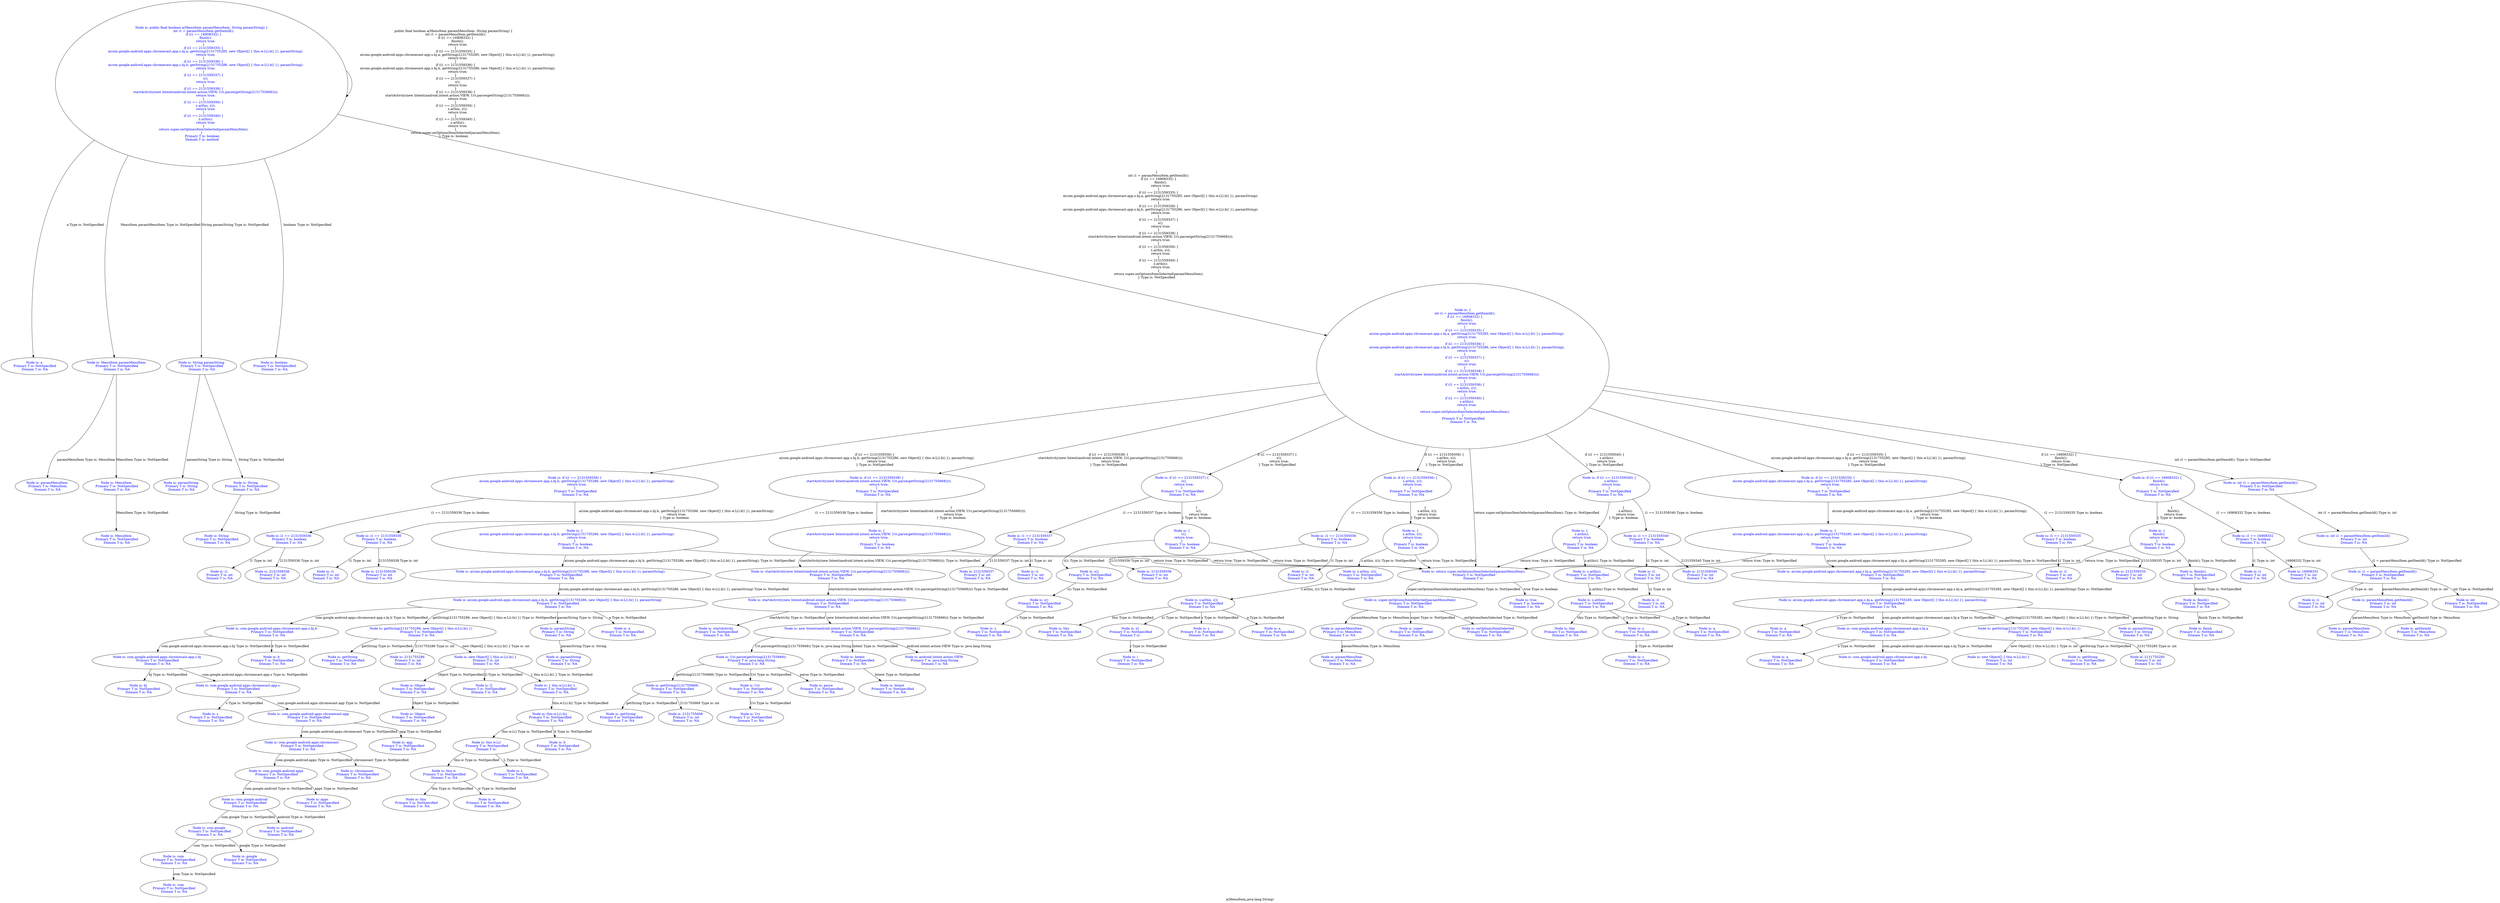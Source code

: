 digraph "a(MenuItem,java.lang.String)" {
 label="a(MenuItem,java.lang.String)"
{
 node [shape=box]} 
3404 -> 3404[label="public final boolean a(MenuItem paramMenuItem, String paramString) {
    int i1 = paramMenuItem.getItemId();
    if (i1 == 16908332) {
        finish();
        return true;
    }
    if (i1 == 2131559335) {
        a(com.google.android.apps.chromecast.app.s.bj.a, getString(2131755285, new Object[] { this.w.L().b() }), paramString);
        return true;
    }
    if (i1 == 2131559336) {
        a(com.google.android.apps.chromecast.app.s.bj.b, getString(2131755286, new Object[] { this.w.L().b() }), paramString);
        return true;
    }
    if (i1 == 2131559337) {
        s();
        return true;
    }
    if (i1 == 2131559338) {
        startActivity(new Intent(android.intent.action.VIEW, Uri.parse(getString(2131755668))));
        return true;
    }
    if (i1 == 2131559356) {
        z.a(this, i());
        return true;
    }
    if (i1 == 2131559340) {
        z.a(this);
        return true;
    }
    return super.onOptionsItemSelected(paramMenuItem);
} Type is: boolean"];
3404[label="Node is: public final boolean a(MenuItem paramMenuItem, String paramString) {
    int i1 = paramMenuItem.getItemId();
    if (i1 == 16908332) {
        finish();
        return true;
    }
    if (i1 == 2131559335) {
        a(com.google.android.apps.chromecast.app.s.bj.a, getString(2131755285, new Object[] { this.w.L().b() }), paramString);
        return true;
    }
    if (i1 == 2131559336) {
        a(com.google.android.apps.chromecast.app.s.bj.b, getString(2131755286, new Object[] { this.w.L().b() }), paramString);
        return true;
    }
    if (i1 == 2131559337) {
        s();
        return true;
    }
    if (i1 == 2131559338) {
        startActivity(new Intent(android.intent.action.VIEW, Uri.parse(getString(2131755668))));
        return true;
    }
    if (i1 == 2131559356) {
        z.a(this, i());
        return true;
    }
    if (i1 == 2131559340) {
        z.a(this);
        return true;
    }
    return super.onOptionsItemSelected(paramMenuItem);
}
 Primary T is: boolean
 Domain T is: method",fontcolor="blue"];
  3404 -> 3405[label="a Type is: NotSpecified"];
3405[label="Node is: a
 Primary T is: NotSpecified
 Domain T is: NA",fontcolor="blue"];
  3404 -> 3406[label="MenuItem paramMenuItem Type is: NotSpecified"];
3406[label="Node is: MenuItem paramMenuItem
 Primary T is: NotSpecified
 Domain T is: NA",fontcolor="blue"];
  3406 -> 3407[label="MenuItem Type is: NotSpecified"];
3407[label="Node is: MenuItem
 Primary T is: NotSpecified
 Domain T is: NA",fontcolor="blue"];
  3407 -> 3408[label="MenuItem Type is: NotSpecified"];
3408[label="Node is: MenuItem
 Primary T is: NotSpecified
 Domain T is: NA",fontcolor="blue"];
  3406 -> 3409[label="paramMenuItem Type is: MenuItem"];
3409[label="Node is: paramMenuItem
 Primary T is: MenuItem
 Domain T is: NA",fontcolor="blue"];
  3404 -> 3410[label="String paramString Type is: NotSpecified"];
3410[label="Node is: String paramString
 Primary T is: NotSpecified
 Domain T is: NA",fontcolor="blue"];
  3410 -> 3411[label="String Type is: NotSpecified"];
3411[label="Node is: String
 Primary T is: NotSpecified
 Domain T is: NA",fontcolor="blue"];
  3411 -> 3412[label="String Type is: NotSpecified"];
3412[label="Node is: String
 Primary T is: NotSpecified
 Domain T is: NA",fontcolor="blue"];
  3410 -> 3413[label="paramString Type is: String"];
3413[label="Node is: paramString
 Primary T is: String
 Domain T is: NA",fontcolor="blue"];
  3404 -> 3414[label="boolean Type is: NotSpecified"];
3414[label="Node is: boolean
 Primary T is: NotSpecified
 Domain T is: NA",fontcolor="blue"];
  3404 -> 3415[label="{
    int i1 = paramMenuItem.getItemId();
    if (i1 == 16908332) {
        finish();
        return true;
    }
    if (i1 == 2131559335) {
        a(com.google.android.apps.chromecast.app.s.bj.a, getString(2131755285, new Object[] { this.w.L().b() }), paramString);
        return true;
    }
    if (i1 == 2131559336) {
        a(com.google.android.apps.chromecast.app.s.bj.b, getString(2131755286, new Object[] { this.w.L().b() }), paramString);
        return true;
    }
    if (i1 == 2131559337) {
        s();
        return true;
    }
    if (i1 == 2131559338) {
        startActivity(new Intent(android.intent.action.VIEW, Uri.parse(getString(2131755668))));
        return true;
    }
    if (i1 == 2131559356) {
        z.a(this, i());
        return true;
    }
    if (i1 == 2131559340) {
        z.a(this);
        return true;
    }
    return super.onOptionsItemSelected(paramMenuItem);
} Type is: NotSpecified"];
3415[label="Node is: {
    int i1 = paramMenuItem.getItemId();
    if (i1 == 16908332) {
        finish();
        return true;
    }
    if (i1 == 2131559335) {
        a(com.google.android.apps.chromecast.app.s.bj.a, getString(2131755285, new Object[] { this.w.L().b() }), paramString);
        return true;
    }
    if (i1 == 2131559336) {
        a(com.google.android.apps.chromecast.app.s.bj.b, getString(2131755286, new Object[] { this.w.L().b() }), paramString);
        return true;
    }
    if (i1 == 2131559337) {
        s();
        return true;
    }
    if (i1 == 2131559338) {
        startActivity(new Intent(android.intent.action.VIEW, Uri.parse(getString(2131755668))));
        return true;
    }
    if (i1 == 2131559356) {
        z.a(this, i());
        return true;
    }
    if (i1 == 2131559340) {
        z.a(this);
        return true;
    }
    return super.onOptionsItemSelected(paramMenuItem);
}
 Primary T is: NotSpecified
 Domain T is: NA",fontcolor="blue"];
  3415 -> 3416[label="int i1 = paramMenuItem.getItemId(); Type is: NotSpecified"];
3416[label="Node is: int i1 = paramMenuItem.getItemId();
 Primary T is: NotSpecified
 Domain T is: NA",fontcolor="blue"];
  3416 -> 3417[label="int i1 = paramMenuItem.getItemId() Type is: int"];
3417[label="Node is: int i1 = paramMenuItem.getItemId()
 Primary T is: int
 Domain T is: NA",fontcolor="blue"];
  3417 -> 3418[label="i1 = paramMenuItem.getItemId() Type is: NotSpecified"];
3418[label="Node is: i1 = paramMenuItem.getItemId()
 Primary T is: NotSpecified
 Domain T is: NA",fontcolor="blue"];
  3418 -> 3419[label="int Type is: NotSpecified"];
3419[label="Node is: int
 Primary T is: NotSpecified
 Domain T is: NA",fontcolor="blue"];
  3418 -> 3420[label="i1 Type is: int"];
3420[label="Node is: i1
 Primary T is: int
 Domain T is: NA",fontcolor="blue"];
  3418 -> 3421[label="paramMenuItem.getItemId() Type is: int"];
3421[label="Node is: paramMenuItem.getItemId()
 Primary T is: int
 Domain T is: NA",fontcolor="blue"];
  3421 -> 3422[label="paramMenuItem Type is: MenuItem"];
3422[label="Node is: paramMenuItem
 Primary T is: MenuItem
 Domain T is: NA",fontcolor="blue"];
  3595 -> 3596[label="paramMenuItem Type is: MenuItem"];
3596[label="Node is: paramMenuItem
 Primary T is: MenuItem
 Domain T is: NA",fontcolor="blue"];
  3421 -> 3424[label="getItemId Type is: MenuItem"];
3424[label="Node is: getItemId
 Primary T is: MenuItem
 Domain T is: NA",fontcolor="blue"];
  3415 -> 3425[label="if (i1 == 16908332) {
    finish();
    return true;
} Type is: NotSpecified"];
3425[label="Node is: if (i1 == 16908332) {
    finish();
    return true;
}
 Primary T is: NotSpecified
 Domain T is: NA",fontcolor="blue"];
  3425 -> 3426[label="i1 == 16908332 Type is: boolean"];
3426[label="Node is: i1 == 16908332
 Primary T is: boolean
 Domain T is: NA",fontcolor="blue"];
  3426 -> 3427[label="i1 Type is: int"];
3427[label="Node is: i1
 Primary T is: int
 Domain T is: NA",fontcolor="blue"];
  3579 -> 3580[label="i1 Type is: int"];
3580[label="Node is: i1
 Primary T is: int
 Domain T is: NA",fontcolor="blue"];
  3426 -> 3429[label="16908332 Type is: int"];
3429[label="Node is: 16908332
 Primary T is: int
 Domain T is: NA",fontcolor="blue"];
  3425 -> 3430[label="{
    finish();
    return true;
} Type is: boolean"];
3430[label="Node is: {
    finish();
    return true;
}
 Primary T is: boolean
 Domain T is: NA",fontcolor="blue"];
  3430 -> 3431[label="finish(); Type is: NotSpecified"];
3431[label="Node is: finish();
 Primary T is: NotSpecified
 Domain T is: NA",fontcolor="blue"];
  3431 -> 3432[label="finish() Type is: NotSpecified"];
3432[label="Node is: finish()
 Primary T is: NotSpecified
 Domain T is: NA",fontcolor="blue"];
  3432 -> 3433[label="finish Type is: NotSpecified"];
3433[label="Node is: finish
 Primary T is: NotSpecified
 Domain T is: NA",fontcolor="blue"];
  3430 -> null[label="return true; Type is: NotSpecified"];
null[label="Node is: return true;
 Primary T is: NotSpecified
 Domain T is: ",fontcolor="blue"];
  null -> 3590[label="true Type is: boolean"];
3590[label="Node is: true
 Primary T is: boolean
 Domain T is: NA",fontcolor="blue"];
  3415 -> 3436[label="if (i1 == 2131559335) {
    a(com.google.android.apps.chromecast.app.s.bj.a, getString(2131755285, new Object[] { this.w.L().b() }), paramString);
    return true;
} Type is: NotSpecified"];
3436[label="Node is: if (i1 == 2131559335) {
    a(com.google.android.apps.chromecast.app.s.bj.a, getString(2131755285, new Object[] { this.w.L().b() }), paramString);
    return true;
}
 Primary T is: NotSpecified
 Domain T is: NA",fontcolor="blue"];
  3436 -> 3437[label="i1 == 2131559335 Type is: boolean"];
3437[label="Node is: i1 == 2131559335
 Primary T is: boolean
 Domain T is: NA",fontcolor="blue"];
  3437 -> 3438[label="i1 Type is: int"];
3438[label="Node is: i1
 Primary T is: int
 Domain T is: NA",fontcolor="blue"];
  3437 -> 3440[label="2131559335 Type is: int"];
3440[label="Node is: 2131559335
 Primary T is: int
 Domain T is: NA",fontcolor="blue"];
  3436 -> 3441[label="{
    a(com.google.android.apps.chromecast.app.s.bj.a, getString(2131755285, new Object[] { this.w.L().b() }), paramString);
    return true;
} Type is: boolean"];
3441[label="Node is: {
    a(com.google.android.apps.chromecast.app.s.bj.a, getString(2131755285, new Object[] { this.w.L().b() }), paramString);
    return true;
}
 Primary T is: boolean
 Domain T is: NA",fontcolor="blue"];
  3441 -> 3442[label="a(com.google.android.apps.chromecast.app.s.bj.a, getString(2131755285, new Object[] { this.w.L().b() }), paramString); Type is: NotSpecified"];
3442[label="Node is: a(com.google.android.apps.chromecast.app.s.bj.a, getString(2131755285, new Object[] { this.w.L().b() }), paramString);
 Primary T is: NotSpecified
 Domain T is: NA",fontcolor="blue"];
  3442 -> 3443[label="a(com.google.android.apps.chromecast.app.s.bj.a, getString(2131755285, new Object[] { this.w.L().b() }), paramString) Type is: NotSpecified"];
3443[label="Node is: a(com.google.android.apps.chromecast.app.s.bj.a, getString(2131755285, new Object[] { this.w.L().b() }), paramString)
 Primary T is: NotSpecified
 Domain T is: NA",fontcolor="blue"];
  3443 -> 3444[label="a Type is: NotSpecified"];
3444[label="Node is: a
 Primary T is: NotSpecified
 Domain T is: NA",fontcolor="blue"];
  3443 -> 3445[label="com.google.android.apps.chromecast.app.s.bj.a Type is: NotSpecified"];
3445[label="Node is: com.google.android.apps.chromecast.app.s.bj.a
 Primary T is: NotSpecified
 Domain T is: NA",fontcolor="blue"];
  3445 -> 3446[label="com.google.android.apps.chromecast.app.s.bj Type is: NotSpecified"];
3446[label="Node is: com.google.android.apps.chromecast.app.s.bj
 Primary T is: NotSpecified
 Domain T is: NA",fontcolor="blue"];
  3492 -> 3493[label="com.google.android.apps.chromecast.app.s Type is: NotSpecified"];
3493[label="Node is: com.google.android.apps.chromecast.app.s
 Primary T is: NotSpecified
 Domain T is: NA",fontcolor="blue"];
  3493 -> 3494[label="com.google.android.apps.chromecast.app Type is: NotSpecified"];
3494[label="Node is: com.google.android.apps.chromecast.app
 Primary T is: NotSpecified
 Domain T is: NA",fontcolor="blue"];
  3494 -> 3495[label="com.google.android.apps.chromecast Type is: NotSpecified"];
3495[label="Node is: com.google.android.apps.chromecast
 Primary T is: NotSpecified
 Domain T is: NA",fontcolor="blue"];
  3495 -> 3496[label="com.google.android.apps Type is: NotSpecified"];
3496[label="Node is: com.google.android.apps
 Primary T is: NotSpecified
 Domain T is: NA",fontcolor="blue"];
  3496 -> 3497[label="com.google.android Type is: NotSpecified"];
3497[label="Node is: com.google.android
 Primary T is: NotSpecified
 Domain T is: NA",fontcolor="blue"];
  3497 -> 3498[label="com.google Type is: NotSpecified"];
3498[label="Node is: com.google
 Primary T is: NotSpecified
 Domain T is: NA",fontcolor="blue"];
  3498 -> 3499[label="com Type is: NotSpecified"];
3499[label="Node is: com
 Primary T is: NotSpecified
 Domain T is: NA",fontcolor="blue"];
  3499 -> 3500[label="com Type is: NotSpecified"];
3500[label="Node is: com
 Primary T is: NotSpecified
 Domain T is: NA",fontcolor="blue"];
  3498 -> 3501[label="google Type is: NotSpecified"];
3501[label="Node is: google
 Primary T is: NotSpecified
 Domain T is: NA",fontcolor="blue"];
  3497 -> 3502[label="android Type is: NotSpecified"];
3502[label="Node is: android
 Primary T is: NotSpecified
 Domain T is: NA",fontcolor="blue"];
  3496 -> 3503[label="apps Type is: NotSpecified"];
3503[label="Node is: apps
 Primary T is: NotSpecified
 Domain T is: NA",fontcolor="blue"];
  3495 -> 3504[label="chromecast Type is: NotSpecified"];
3504[label="Node is: chromecast
 Primary T is: NotSpecified
 Domain T is: NA",fontcolor="blue"];
  3494 -> 3505[label="app Type is: NotSpecified"];
3505[label="Node is: app
 Primary T is: NotSpecified
 Domain T is: NA",fontcolor="blue"];
  3493 -> 3506[label="s Type is: NotSpecified"];
3506[label="Node is: s
 Primary T is: NotSpecified
 Domain T is: NA",fontcolor="blue"];
  3492 -> 3507[label="bj Type is: NotSpecified"];
3507[label="Node is: bj
 Primary T is: NotSpecified
 Domain T is: NA",fontcolor="blue"];
  3445 -> 3462[label="a Type is: NotSpecified"];
3462[label="Node is: a
 Primary T is: NotSpecified
 Domain T is: NA",fontcolor="blue"];
  3443 -> 3463[label="getString(2131755285, new Object[] { this.w.L().b() }) Type is: NotSpecified"];
3463[label="Node is: getString(2131755285, new Object[] { this.w.L().b() })
 Primary T is: NotSpecified
 Domain T is: NA",fontcolor="blue"];
  3463 -> 3464[label="getString Type is: NotSpecified"];
3464[label="Node is: getString
 Primary T is: NotSpecified
 Domain T is: NA",fontcolor="blue"];
  3463 -> 3465[label="2131755285 Type is: int"];
3465[label="Node is: 2131755285
 Primary T is: int
 Domain T is: NA",fontcolor="blue"];
  3463 -> 3466[label="new Object[] { this.w.L().b() } Type is: int"];
3466[label="Node is: new Object[] { this.w.L().b() }
 Primary T is: int
 Domain T is: NA",fontcolor="blue"];
  3512 -> 3513[label="Object Type is: NotSpecified"];
3513[label="Node is: Object
 Primary T is: NotSpecified
 Domain T is: NA",fontcolor="blue"];
  3513 -> 3514[label="Object Type is: NotSpecified"];
3514[label="Node is: Object
 Primary T is: NotSpecified
 Domain T is: NA",fontcolor="blue"];
  3512 -> 3515[label="[] Type is: NotSpecified"];
3515[label="Node is: []
 Primary T is: NotSpecified
 Domain T is: NA",fontcolor="blue"];
  3512 -> 3516[label="{ this.w.L().b() } Type is: NotSpecified"];
3516[label="Node is: { this.w.L().b() }
 Primary T is: NotSpecified
 Domain T is: NA",fontcolor="blue"];
  3516 -> 3517[label="this.w.L().b() Type is: NotSpecified"];
3517[label="Node is: this.w.L().b()
 Primary T is: NotSpecified
 Domain T is: NA",fontcolor="blue"];
  3517 -> 3518[label="this.w.L() Type is: NotSpecified"];
3518[label="Node is: this.w.L()
 Primary T is: NotSpecified
 Domain T is: ",fontcolor="blue"];
  3518 -> 3519[label="this.w Type is: NotSpecified"];
3519[label="Node is: this.w
 Primary T is: NotSpecified
 Domain T is: NA",fontcolor="blue"];
  3519 -> 3520[label="this Type is: NotSpecified"];
3520[label="Node is: this
 Primary T is: NotSpecified
 Domain T is: NA",fontcolor="blue"];
  3519 -> 3521[label="w Type is: NotSpecified"];
3521[label="Node is: w
 Primary T is: NotSpecified
 Domain T is: NA",fontcolor="blue"];
  3518 -> 3522[label="L Type is: NotSpecified"];
3522[label="Node is: L
 Primary T is: NotSpecified
 Domain T is: NA",fontcolor="blue"];
  3517 -> 3523[label="b Type is: NotSpecified"];
3523[label="Node is: b
 Primary T is: NotSpecified
 Domain T is: NA",fontcolor="blue"];
  3443 -> 3478[label="paramString Type is: String"];
3478[label="Node is: paramString
 Primary T is: String
 Domain T is: NA",fontcolor="blue"];
  3524 -> 3525[label="paramString Type is: String"];
3525[label="Node is: paramString
 Primary T is: String
 Domain T is: NA",fontcolor="blue"];
  3441 -> null[label="return true; Type is: NotSpecified"];
null[label="Node is: return true;
 Primary T is: NotSpecified
 Domain T is: ",fontcolor="blue"];
  3415 -> 3482[label="if (i1 == 2131559336) {
    a(com.google.android.apps.chromecast.app.s.bj.b, getString(2131755286, new Object[] { this.w.L().b() }), paramString);
    return true;
} Type is: NotSpecified"];
3482[label="Node is: if (i1 == 2131559336) {
    a(com.google.android.apps.chromecast.app.s.bj.b, getString(2131755286, new Object[] { this.w.L().b() }), paramString);
    return true;
}
 Primary T is: NotSpecified
 Domain T is: NA",fontcolor="blue"];
  3482 -> 3483[label="i1 == 2131559336 Type is: boolean"];
3483[label="Node is: i1 == 2131559336
 Primary T is: boolean
 Domain T is: NA",fontcolor="blue"];
  3483 -> 3484[label="i1 Type is: int"];
3484[label="Node is: i1
 Primary T is: int
 Domain T is: NA",fontcolor="blue"];
  3483 -> 3486[label="2131559336 Type is: int"];
3486[label="Node is: 2131559336
 Primary T is: int
 Domain T is: NA",fontcolor="blue"];
  3482 -> 3487[label="{
    a(com.google.android.apps.chromecast.app.s.bj.b, getString(2131755286, new Object[] { this.w.L().b() }), paramString);
    return true;
} Type is: boolean"];
3487[label="Node is: {
    a(com.google.android.apps.chromecast.app.s.bj.b, getString(2131755286, new Object[] { this.w.L().b() }), paramString);
    return true;
}
 Primary T is: boolean
 Domain T is: NA",fontcolor="blue"];
  3487 -> 3488[label="a(com.google.android.apps.chromecast.app.s.bj.b, getString(2131755286, new Object[] { this.w.L().b() }), paramString); Type is: NotSpecified"];
3488[label="Node is: a(com.google.android.apps.chromecast.app.s.bj.b, getString(2131755286, new Object[] { this.w.L().b() }), paramString);
 Primary T is: NotSpecified
 Domain T is: NA",fontcolor="blue"];
  3488 -> 3489[label="a(com.google.android.apps.chromecast.app.s.bj.b, getString(2131755286, new Object[] { this.w.L().b() }), paramString) Type is: NotSpecified"];
3489[label="Node is: a(com.google.android.apps.chromecast.app.s.bj.b, getString(2131755286, new Object[] { this.w.L().b() }), paramString)
 Primary T is: NotSpecified
 Domain T is: NA",fontcolor="blue"];
  3489 -> 3490[label="a Type is: NotSpecified"];
3490[label="Node is: a
 Primary T is: NotSpecified
 Domain T is: NA",fontcolor="blue"];
  3489 -> 3491[label="com.google.android.apps.chromecast.app.s.bj.b Type is: NotSpecified"];
3491[label="Node is: com.google.android.apps.chromecast.app.s.bj.b
 Primary T is: NotSpecified
 Domain T is: NA",fontcolor="blue"];
  3491 -> 3492[label="com.google.android.apps.chromecast.app.s.bj Type is: NotSpecified"];
3492[label="Node is: com.google.android.apps.chromecast.app.s.bj
 Primary T is: NotSpecified
 Domain T is: NA",fontcolor="blue"];
  3491 -> 3508[label="b Type is: NotSpecified"];
3508[label="Node is: b
 Primary T is: NotSpecified
 Domain T is: NA",fontcolor="blue"];
  3489 -> 3509[label="getString(2131755286, new Object[] { this.w.L().b() }) Type is: NotSpecified"];
3509[label="Node is: getString(2131755286, new Object[] { this.w.L().b() })
 Primary T is: NotSpecified
 Domain T is: NA",fontcolor="blue"];
  3509 -> 3510[label="getString Type is: NotSpecified"];
3510[label="Node is: getString
 Primary T is: NotSpecified
 Domain T is: NA",fontcolor="blue"];
  3509 -> 3511[label="2131755286 Type is: int"];
3511[label="Node is: 2131755286
 Primary T is: int
 Domain T is: NA",fontcolor="blue"];
  3509 -> 3512[label="new Object[] { this.w.L().b() } Type is: int"];
3512[label="Node is: new Object[] { this.w.L().b() }
 Primary T is: int
 Domain T is: NA",fontcolor="blue"];
  3489 -> 3524[label="paramString Type is: String"];
3524[label="Node is: paramString
 Primary T is: String
 Domain T is: NA",fontcolor="blue"];
  3487 -> null[label="return true; Type is: NotSpecified"];
null[label="Node is: return true;
 Primary T is: NotSpecified
 Domain T is: ",fontcolor="blue"];
  3415 -> 3528[label="if (i1 == 2131559337) {
    s();
    return true;
} Type is: NotSpecified"];
3528[label="Node is: if (i1 == 2131559337) {
    s();
    return true;
}
 Primary T is: NotSpecified
 Domain T is: NA",fontcolor="blue"];
  3528 -> 3529[label="i1 == 2131559337 Type is: boolean"];
3529[label="Node is: i1 == 2131559337
 Primary T is: boolean
 Domain T is: NA",fontcolor="blue"];
  3529 -> 3530[label="i1 Type is: int"];
3530[label="Node is: i1
 Primary T is: int
 Domain T is: NA",fontcolor="blue"];
  3529 -> 3532[label="2131559337 Type is: int"];
3532[label="Node is: 2131559337
 Primary T is: int
 Domain T is: NA",fontcolor="blue"];
  3528 -> 3533[label="{
    s();
    return true;
} Type is: boolean"];
3533[label="Node is: {
    s();
    return true;
}
 Primary T is: boolean
 Domain T is: NA",fontcolor="blue"];
  3533 -> 3534[label="s(); Type is: NotSpecified"];
3534[label="Node is: s();
 Primary T is: NotSpecified
 Domain T is: NA",fontcolor="blue"];
  3534 -> 3535[label="s() Type is: NotSpecified"];
3535[label="Node is: s()
 Primary T is: NotSpecified
 Domain T is: NA",fontcolor="blue"];
  3535 -> 3536[label="s Type is: NotSpecified"];
3536[label="Node is: s
 Primary T is: NotSpecified
 Domain T is: NA",fontcolor="blue"];
  3533 -> null[label="return true; Type is: NotSpecified"];
null[label="Node is: return true;
 Primary T is: NotSpecified
 Domain T is: ",fontcolor="blue"];
  3415 -> 3539[label="if (i1 == 2131559338) {
    startActivity(new Intent(android.intent.action.VIEW, Uri.parse(getString(2131755668))));
    return true;
} Type is: NotSpecified"];
3539[label="Node is: if (i1 == 2131559338) {
    startActivity(new Intent(android.intent.action.VIEW, Uri.parse(getString(2131755668))));
    return true;
}
 Primary T is: NotSpecified
 Domain T is: NA",fontcolor="blue"];
  3539 -> 3540[label="i1 == 2131559338 Type is: boolean"];
3540[label="Node is: i1 == 2131559338
 Primary T is: boolean
 Domain T is: NA",fontcolor="blue"];
  3540 -> 3541[label="i1 Type is: int"];
3541[label="Node is: i1
 Primary T is: int
 Domain T is: NA",fontcolor="blue"];
  3540 -> 3543[label="2131559338 Type is: int"];
3543[label="Node is: 2131559338
 Primary T is: int
 Domain T is: NA",fontcolor="blue"];
  3539 -> 3544[label="{
    startActivity(new Intent(android.intent.action.VIEW, Uri.parse(getString(2131755668))));
    return true;
} Type is: boolean"];
3544[label="Node is: {
    startActivity(new Intent(android.intent.action.VIEW, Uri.parse(getString(2131755668))));
    return true;
}
 Primary T is: boolean
 Domain T is: NA",fontcolor="blue"];
  3544 -> 3545[label="startActivity(new Intent(android.intent.action.VIEW, Uri.parse(getString(2131755668)))); Type is: NotSpecified"];
3545[label="Node is: startActivity(new Intent(android.intent.action.VIEW, Uri.parse(getString(2131755668))));
 Primary T is: NotSpecified
 Domain T is: NA",fontcolor="blue"];
  3545 -> 3546[label="startActivity(new Intent(android.intent.action.VIEW, Uri.parse(getString(2131755668)))) Type is: NotSpecified"];
3546[label="Node is: startActivity(new Intent(android.intent.action.VIEW, Uri.parse(getString(2131755668))))
 Primary T is: NotSpecified
 Domain T is: NA",fontcolor="blue"];
  3546 -> 3547[label="startActivity Type is: NotSpecified"];
3547[label="Node is: startActivity
 Primary T is: NotSpecified
 Domain T is: NA",fontcolor="blue"];
  3546 -> 3548[label="new Intent(android.intent.action.VIEW, Uri.parse(getString(2131755668))) Type is: NotSpecified"];
3548[label="Node is: new Intent(android.intent.action.VIEW, Uri.parse(getString(2131755668)))
 Primary T is: NotSpecified
 Domain T is: NA",fontcolor="blue"];
  3548 -> 3549[label="Intent Type is: NotSpecified"];
3549[label="Node is: Intent
 Primary T is: NotSpecified
 Domain T is: NA",fontcolor="blue"];
  3549 -> 3550[label="Intent Type is: NotSpecified"];
3550[label="Node is: Intent
 Primary T is: NotSpecified
 Domain T is: NA",fontcolor="blue"];
  3548 -> 3551[label="android.intent.action.VIEW Type is: java.lang.String"];
3551[label="Node is: android.intent.action.VIEW
 Primary T is: java.lang.String
 Domain T is: NA",fontcolor="blue"];
  3548 -> 3552[label="Uri.parse(getString(2131755668)) Type is: java.lang.String"];
3552[label="Node is: Uri.parse(getString(2131755668))
 Primary T is: java.lang.String
 Domain T is: NA",fontcolor="blue"];
  3552 -> 3553[label="Uri Type is: NotSpecified"];
3553[label="Node is: Uri
 Primary T is: NotSpecified
 Domain T is: NA",fontcolor="blue"];
  3553 -> 3554[label="Uri Type is: NotSpecified"];
3554[label="Node is: Uri
 Primary T is: NotSpecified
 Domain T is: NA",fontcolor="blue"];
  3552 -> 3555[label="parse Type is: NotSpecified"];
3555[label="Node is: parse
 Primary T is: NotSpecified
 Domain T is: NA",fontcolor="blue"];
  3552 -> 3556[label="getString(2131755668) Type is: NotSpecified"];
3556[label="Node is: getString(2131755668)
 Primary T is: NotSpecified
 Domain T is: NA",fontcolor="blue"];
  3556 -> 3557[label="getString Type is: NotSpecified"];
3557[label="Node is: getString
 Primary T is: NotSpecified
 Domain T is: NA",fontcolor="blue"];
  3556 -> 3558[label="2131755668 Type is: int"];
3558[label="Node is: 2131755668
 Primary T is: int
 Domain T is: NA",fontcolor="blue"];
  3544 -> null[label="return true; Type is: NotSpecified"];
null[label="Node is: return true;
 Primary T is: NotSpecified
 Domain T is: ",fontcolor="blue"];
  3415 -> 3561[label="if (i1 == 2131559356) {
    z.a(this, i());
    return true;
} Type is: NotSpecified"];
3561[label="Node is: if (i1 == 2131559356) {
    z.a(this, i());
    return true;
}
 Primary T is: NotSpecified
 Domain T is: NA",fontcolor="blue"];
  3561 -> 3562[label="i1 == 2131559356 Type is: boolean"];
3562[label="Node is: i1 == 2131559356
 Primary T is: boolean
 Domain T is: NA",fontcolor="blue"];
  3562 -> 3563[label="i1 Type is: int"];
3563[label="Node is: i1
 Primary T is: int
 Domain T is: NA",fontcolor="blue"];
  3562 -> 3565[label="2131559356 Type is: int"];
3565[label="Node is: 2131559356
 Primary T is: int
 Domain T is: NA",fontcolor="blue"];
  3561 -> 3566[label="{
    z.a(this, i());
    return true;
} Type is: boolean"];
3566[label="Node is: {
    z.a(this, i());
    return true;
}
 Primary T is: boolean
 Domain T is: NA",fontcolor="blue"];
  3566 -> 3567[label="z.a(this, i()); Type is: NotSpecified"];
3567[label="Node is: z.a(this, i());
 Primary T is: NotSpecified
 Domain T is: NA",fontcolor="blue"];
  3567 -> 3568[label="z.a(this, i()) Type is: NotSpecified"];
3568[label="Node is: z.a(this, i())
 Primary T is: NotSpecified
 Domain T is: NA",fontcolor="blue"];
  3568 -> 3569[label="z Type is: NotSpecified"];
3569[label="Node is: z
 Primary T is: NotSpecified
 Domain T is: NA",fontcolor="blue"];
  3585 -> 3586[label="z Type is: NotSpecified"];
3586[label="Node is: z
 Primary T is: NotSpecified
 Domain T is: NA",fontcolor="blue"];
  3568 -> 3571[label="a Type is: NotSpecified"];
3571[label="Node is: a
 Primary T is: NotSpecified
 Domain T is: NA",fontcolor="blue"];
  3568 -> 3572[label="this Type is: NotSpecified"];
3572[label="Node is: this
 Primary T is: NotSpecified
 Domain T is: NA",fontcolor="blue"];
  3568 -> 3573[label="i() Type is: NotSpecified"];
3573[label="Node is: i()
 Primary T is: NotSpecified
 Domain T is: ",fontcolor="blue"];
  3573 -> 3574[label="i Type is: NotSpecified"];
3574[label="Node is: i
 Primary T is: NotSpecified
 Domain T is: NA",fontcolor="blue"];
  3566 -> null[label="return true; Type is: NotSpecified"];
null[label="Node is: return true;
 Primary T is: NotSpecified
 Domain T is: ",fontcolor="blue"];
  3415 -> 3577[label="if (i1 == 2131559340) {
    z.a(this);
    return true;
} Type is: NotSpecified"];
3577[label="Node is: if (i1 == 2131559340) {
    z.a(this);
    return true;
}
 Primary T is: NotSpecified
 Domain T is: NA",fontcolor="blue"];
  3577 -> 3578[label="i1 == 2131559340 Type is: boolean"];
3578[label="Node is: i1 == 2131559340
 Primary T is: boolean
 Domain T is: NA",fontcolor="blue"];
  3578 -> 3579[label="i1 Type is: int"];
3579[label="Node is: i1
 Primary T is: int
 Domain T is: NA",fontcolor="blue"];
  3578 -> 3581[label="2131559340 Type is: int"];
3581[label="Node is: 2131559340
 Primary T is: int
 Domain T is: NA",fontcolor="blue"];
  3577 -> 3582[label="{
    z.a(this);
    return true;
} Type is: boolean"];
3582[label="Node is: {
    z.a(this);
    return true;
}
 Primary T is: boolean
 Domain T is: NA",fontcolor="blue"];
  3582 -> 3583[label="z.a(this); Type is: NotSpecified"];
3583[label="Node is: z.a(this);
 Primary T is: NotSpecified
 Domain T is: NA",fontcolor="blue"];
  3583 -> 3584[label="z.a(this) Type is: NotSpecified"];
3584[label="Node is: z.a(this)
 Primary T is: NotSpecified
 Domain T is: NA",fontcolor="blue"];
  3584 -> 3585[label="z Type is: NotSpecified"];
3585[label="Node is: z
 Primary T is: NotSpecified
 Domain T is: NA",fontcolor="blue"];
  3584 -> 3587[label="a Type is: NotSpecified"];
3587[label="Node is: a
 Primary T is: NotSpecified
 Domain T is: NA",fontcolor="blue"];
  3584 -> 3588[label="this Type is: NotSpecified"];
3588[label="Node is: this
 Primary T is: NotSpecified
 Domain T is: NA",fontcolor="blue"];
  3582 -> null[label="return true; Type is: NotSpecified"];
null[label="Node is: return true;
 Primary T is: NotSpecified
 Domain T is: ",fontcolor="blue"];
  3415 -> null[label="return super.onOptionsItemSelected(paramMenuItem); Type is: NotSpecified"];
null[label="Node is: return super.onOptionsItemSelected(paramMenuItem);
 Primary T is: NotSpecified
 Domain T is: ",fontcolor="blue"];
  null -> 3592[label="super.onOptionsItemSelected(paramMenuItem) Type is: NotSpecified"];
3592[label="Node is: super.onOptionsItemSelected(paramMenuItem)
 Primary T is: NotSpecified
 Domain T is: NA",fontcolor="blue"];
  3592 -> 3593[label="super Type is: NotSpecified"];
3593[label="Node is: super
 Primary T is: NotSpecified
 Domain T is: NA",fontcolor="blue"];
  3592 -> 3594[label="onOptionsItemSelected Type is: NotSpecified"];
3594[label="Node is: onOptionsItemSelected
 Primary T is: NotSpecified
 Domain T is: NA",fontcolor="blue"];
  3592 -> 3595[label="paramMenuItem Type is: MenuItem"];
3595[label="Node is: paramMenuItem
 Primary T is: MenuItem
 Domain T is: NA",fontcolor="blue"];
  }
